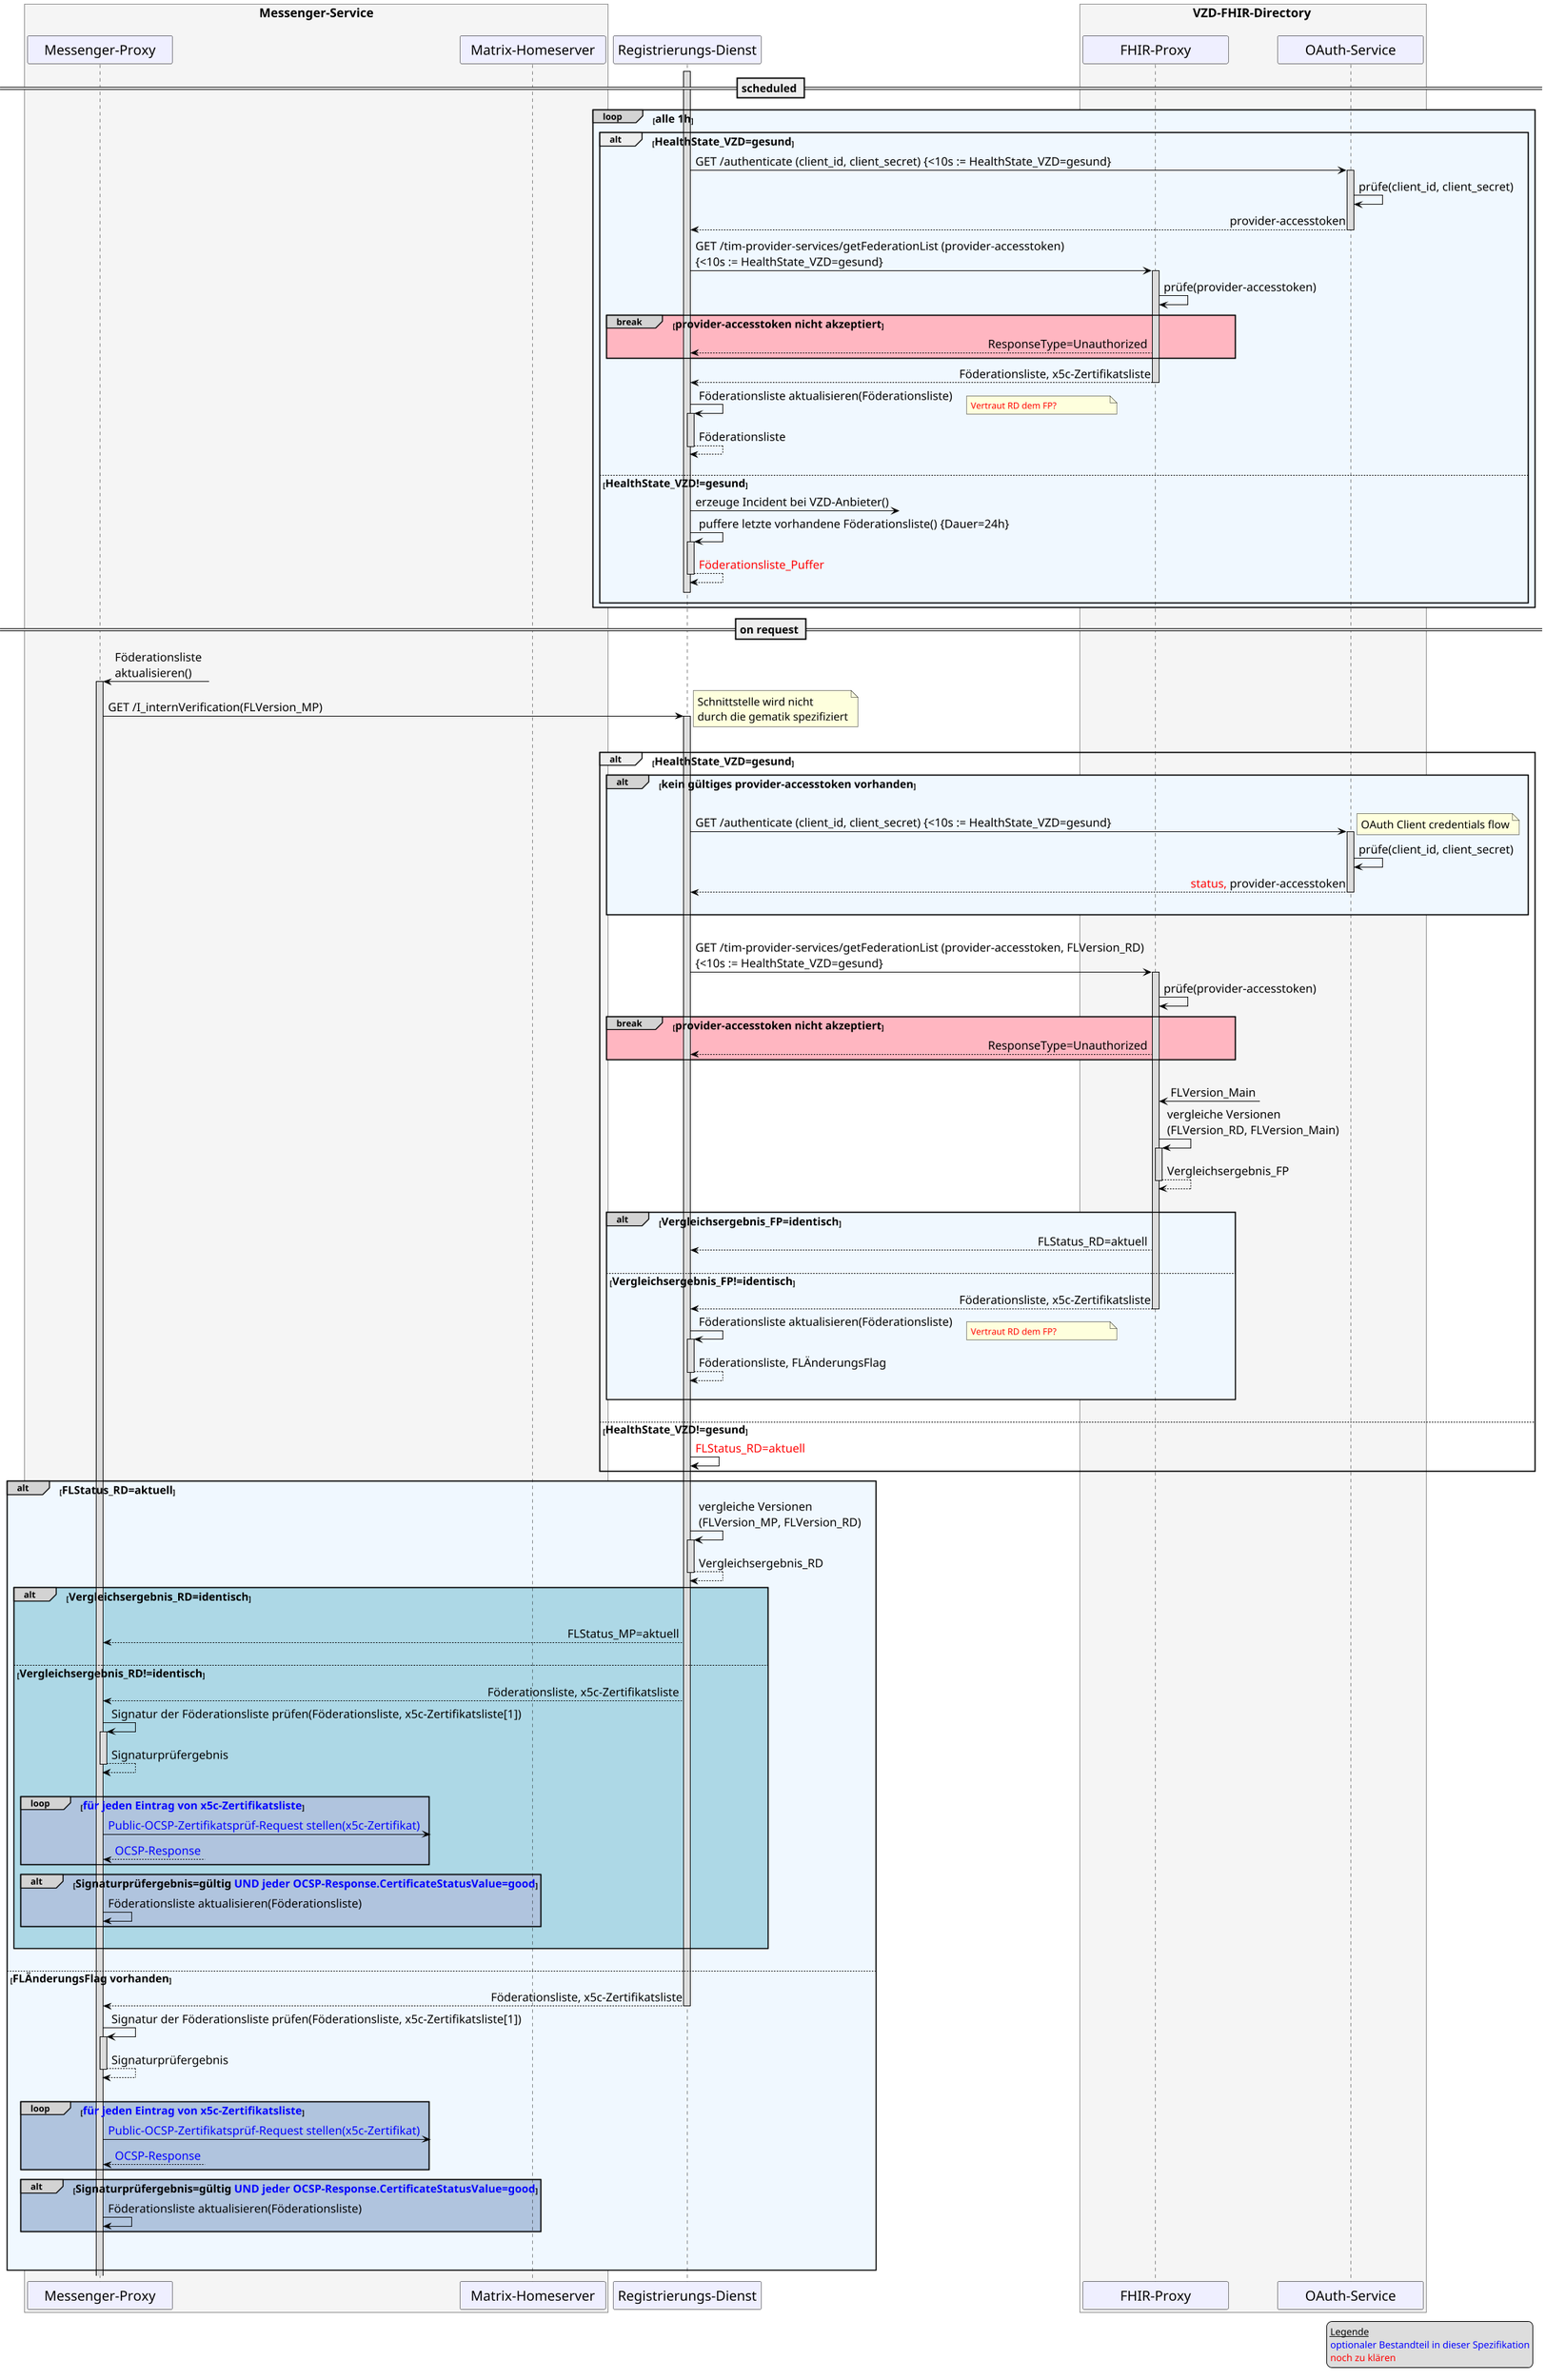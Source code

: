 /' 
# TI-Messenger 1.1
# TI-Messenger-Dienst
# UC - 10064
# Sequence Diagram
# Name: Föderationszugehörigkeit eines Messenger-Service prüfen
'/

@startuml
skinparam sequenceMessageAlign direction
skinparam minClassWidth 200
skinparam BoxPadding 1
skinparam sequenceReferenceHeaderBackgroundColor palegreen
scale max 2048 width

skinparam sequence {
ArrowColor black
ArrowFontSize 17
ActorBorderColor black
LifeLineBorderColor black
LifeLineBackgroundColor Gainsboro

ParticipantBorderColor Motivation
ParticipantBackgroundColor Motivation
ParticipantFontName Impact
ParticipantFontSize 20
ParticipantFontColor black
ParticipantBorderColor Black
ParticipantBackgroundColor MOTIVATION

ActorBackgroundColor Gainsboro
ActorFontColor black
ActorFontSize 20
ActorFontName Aapex
}

box <size:18>Messenger-Service\n #WhiteSmoke
participant MP as "Messenger-Proxy"
participant MH as "Matrix-Homeserver"
end box
participant RD as "Registrierungs-Dienst"
box <size:18>VZD-FHIR-Directory</size> #WhiteSmoke
  participant FP as "FHIR-Proxy"
  participant AS as "OAuth-Service"
end box

legend bottom right
    __Legende__
    <font color=blue>optionaler Bestandteil in dieser Spezifikation</font>
    <font color=red>noch zu klären</font>
endlegend

== <size:16>scheduled</size> ==

loop#LightGrey #AliceBlue <size:16>alle 1h</size>
  alt <size:16>HealthState_VZD=gesund</size>
    activate RD
    RD->AS: GET /authenticate (client_id, client_secret) {<10s := HealthState_VZD=gesund}
      Activate AS
    AS->AS: prüfe(client_id, client_secret)
    AS-->RD: provider-accesstoken 
    Deactivate AS  
    RD->FP++: GET /tim-provider-services/getFederationList (provider-accesstoken)\n{<10s := HealthState_VZD=gesund}
    FP->FP: prüfe(provider-accesstoken)
    break#LightGrey #LightPink <size:16>provider-accesstoken nicht akzeptiert</size>
      FP-->RD: ResponseType=Unauthorized
    end 
    return Föderationsliste, x5c-Zertifikatsliste
    RD->RD++: Föderationsliste aktualisieren(Föderationsliste)
    note right: <font color=red>Vertraut RD dem FP?</font>
    return Föderationsliste
    RD-[hidden]> RD
  else <size:16>HealthState_VZD!=gesund</size>
    RD ->?: erzeuge Incident bei VZD-Anbieter()
    RD->RD++: puffere letzte vorhandene Föderationsliste() {Dauer=24h}
    return <font color=red>Föderationsliste_Puffer</font>
    RD-[hidden]> RD
    deactivate RD
  end
end

== <size:16>on request</size> ==

MP <-?: Föderationsliste \naktualisieren()
activate MP
MP->RD: GET /I_internVerification(FLVersion_MP) 
note right: <size:16>Schnittstelle wird nicht \n<size:16>durch die gematik spezifiziert</size>
|||
  Activate RD

alt <size:16>HealthState_VZD=gesund</size>

  alt#LightGrey #AliceBlue <size:16>kein gültiges provider-accesstoken vorhanden</size>
    |||
    RD->AS: GET /authenticate (client_id, client_secret) {<10s := HealthState_VZD=gesund}
    note right
      <size:16>OAuth Client credentials flow</size>
    end note
      Activate AS
    AS->AS: prüfe(client_id, client_secret)
    AS-->RD: <font color=red>status, </font>provider-accesstoken 
      Deactivate AS  
    |||
  end

  |||
  RD->FP: GET /tim-provider-services/getFederationList (provider-accesstoken, FLVersion_RD)\n{<10s := HealthState_VZD=gesund}
    Activate FP
  FP->FP: prüfe(provider-accesstoken)

  break#LightGrey #LightPink <size:16>provider-accesstoken nicht akzeptiert</size>
    FP-->RD: ResponseType=Unauthorized
  end 
  |||
  FP<-?: FLVersion_Main
  FP->FP++: vergleiche Versionen\n(FLVersion_RD, FLVersion_Main)
  return Vergleichsergebnis_FP

|||

  alt#LightGrey #AliceBlue <size:16>Vergleichsergebnis_FP=identisch</size>
    FP-->RD: FLStatus_RD=aktuell
    |||
  else <size:16>Vergleichsergebnis_FP!=identisch</size>
    FP-->RD: Föderationsliste, x5c-Zertifikatsliste
        Deactivate FP
    RD->RD++: Föderationsliste aktualisieren(Föderationsliste)
    note right: <font color=red>Vertraut RD dem FP?</font>
    return Föderationsliste, FLÄnderungsFlag
    |||
  end
  |||

else <size:16>HealthState_VZD!=gesund</size>
    RD->RD: <font color=red>FLStatus_RD=aktuell</font>

end

alt#LightGrey #AliceBlue <size:16>FLStatus_RD=aktuell</size>
    RD->RD++: vergleiche Versionen\n(FLVersion_MP, FLVersion_RD)
    return Vergleichsergebnis_RD
      
      alt#LightGrey #LightBlue <size:16>Vergleichsergebnis_RD=identisch</size>
      ||| 
        RD-->MP: FLStatus_MP=aktuell
          |||
          
      else <size:16>Vergleichsergebnis_RD!=identisch</size>
        RD-->MP: Föderationsliste, x5c-Zertifikatsliste
        MP->MP++: Signatur der Föderationsliste prüfen(Föderationsliste, x5c-Zertifikatsliste[1])
        return Signaturprüfergebnis
        |||
        loop#LightGrey #LightSteelBlue <size:16><font color=blue>für jeden Eintrag von x5c-Zertifikatsliste</font></size>
          MP->?: <font color=blue>Public-OCSP-Zertifikatsprüf-Request stellen(x5c-Zertifikat)</font>
          MP <--?: <font color=blue>OCSP-Response</font>
        end
        alt#LightGrey #LightSteelBlue <size:16>Signaturprüfergebnis=gültig <font color=blue>UND jeder OCSP-Response.CertificateStatusValue=good</font></size>
          MP->MP: Föderationsliste aktualisieren(Föderationsliste)
        end
        |||
      end
    |||
    
    else <size:16>FLÄnderungsFlag vorhanden</size>
      RD-->MP: Föderationsliste, x5c-Zertifikatsliste
        Deactivate RD
        MP->MP++: Signatur der Föderationsliste prüfen(Föderationsliste, x5c-Zertifikatsliste[1])
        return Signaturprüfergebnis
        |||
        loop#LightGrey #LightSteelBlue <size:16><font color=blue>für jeden Eintrag von x5c-Zertifikatsliste</font></size>
          MP->?: <font color=blue>Public-OCSP-Zertifikatsprüf-Request stellen(x5c-Zertifikat)</font>
          MP <--?: <font color=blue>OCSP-Response</font>
        end
        alt#LightGrey #LightSteelBlue <size:16>Signaturprüfergebnis=gültig <font color=blue>UND jeder OCSP-Response.CertificateStatusValue=good</font></size>
          MP->MP: Föderationsliste aktualisieren(Föderationsliste)
        end
        |||
    |||
end
@enduml
